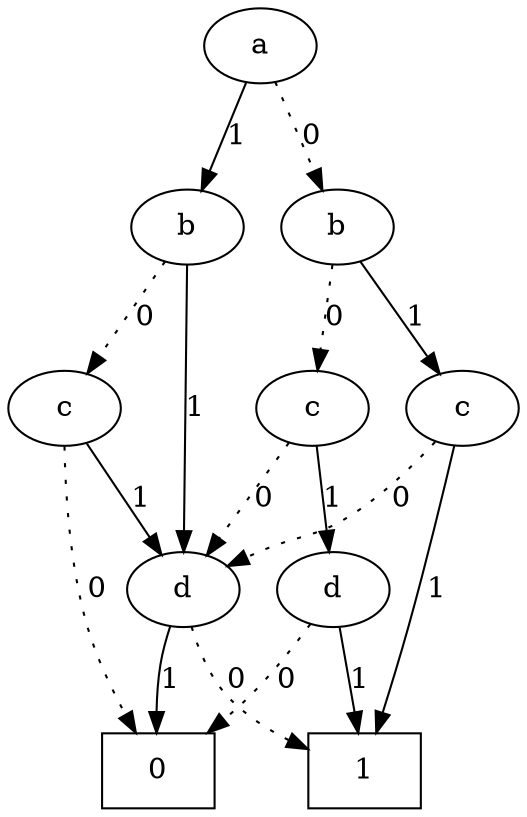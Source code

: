digraph ROBDD {
  {rank=same 1}
  {rank=same 2 3}
  {rank=same 5 6 7}
  {rank=same 8 14}

  0 [label="0", shape=box];
  1 [label="a"]
  2 [label="b"]
  3 [label="b"]
  5 [label="c"]
  6 [label="c"]
  7 [label="c"]
  8 [label="d"]
  14 [label="d"]
  16 [label="1", shape=box];

  1 -> 3 [label="0", style=dotted]
  1 -> 2 [label="1", style=solid]
  2 -> 5 [label="0", style=dotted]
  2 -> 8 [label="1", style=solid]
  3 -> 7 [label="0", style=dotted]
  3 -> 6 [label="1", style=solid]
  5 -> 0 [label="0", style=dotted]
  5 -> 8 [label="1", style=solid]
  6 -> 8 [label="0", style=dotted]
  6 -> 16 [label="1", style=solid]
  7 -> 8 [label="0", style=dotted]
  7 -> 14 [label="1", style=solid]
  8 -> 16 [label="0", style=dotted]
  8 -> 0 [label="1", style=solid]
  14 -> 0 [label="0", style=dotted]
  14 -> 16 [label="1", style=solid]
}
